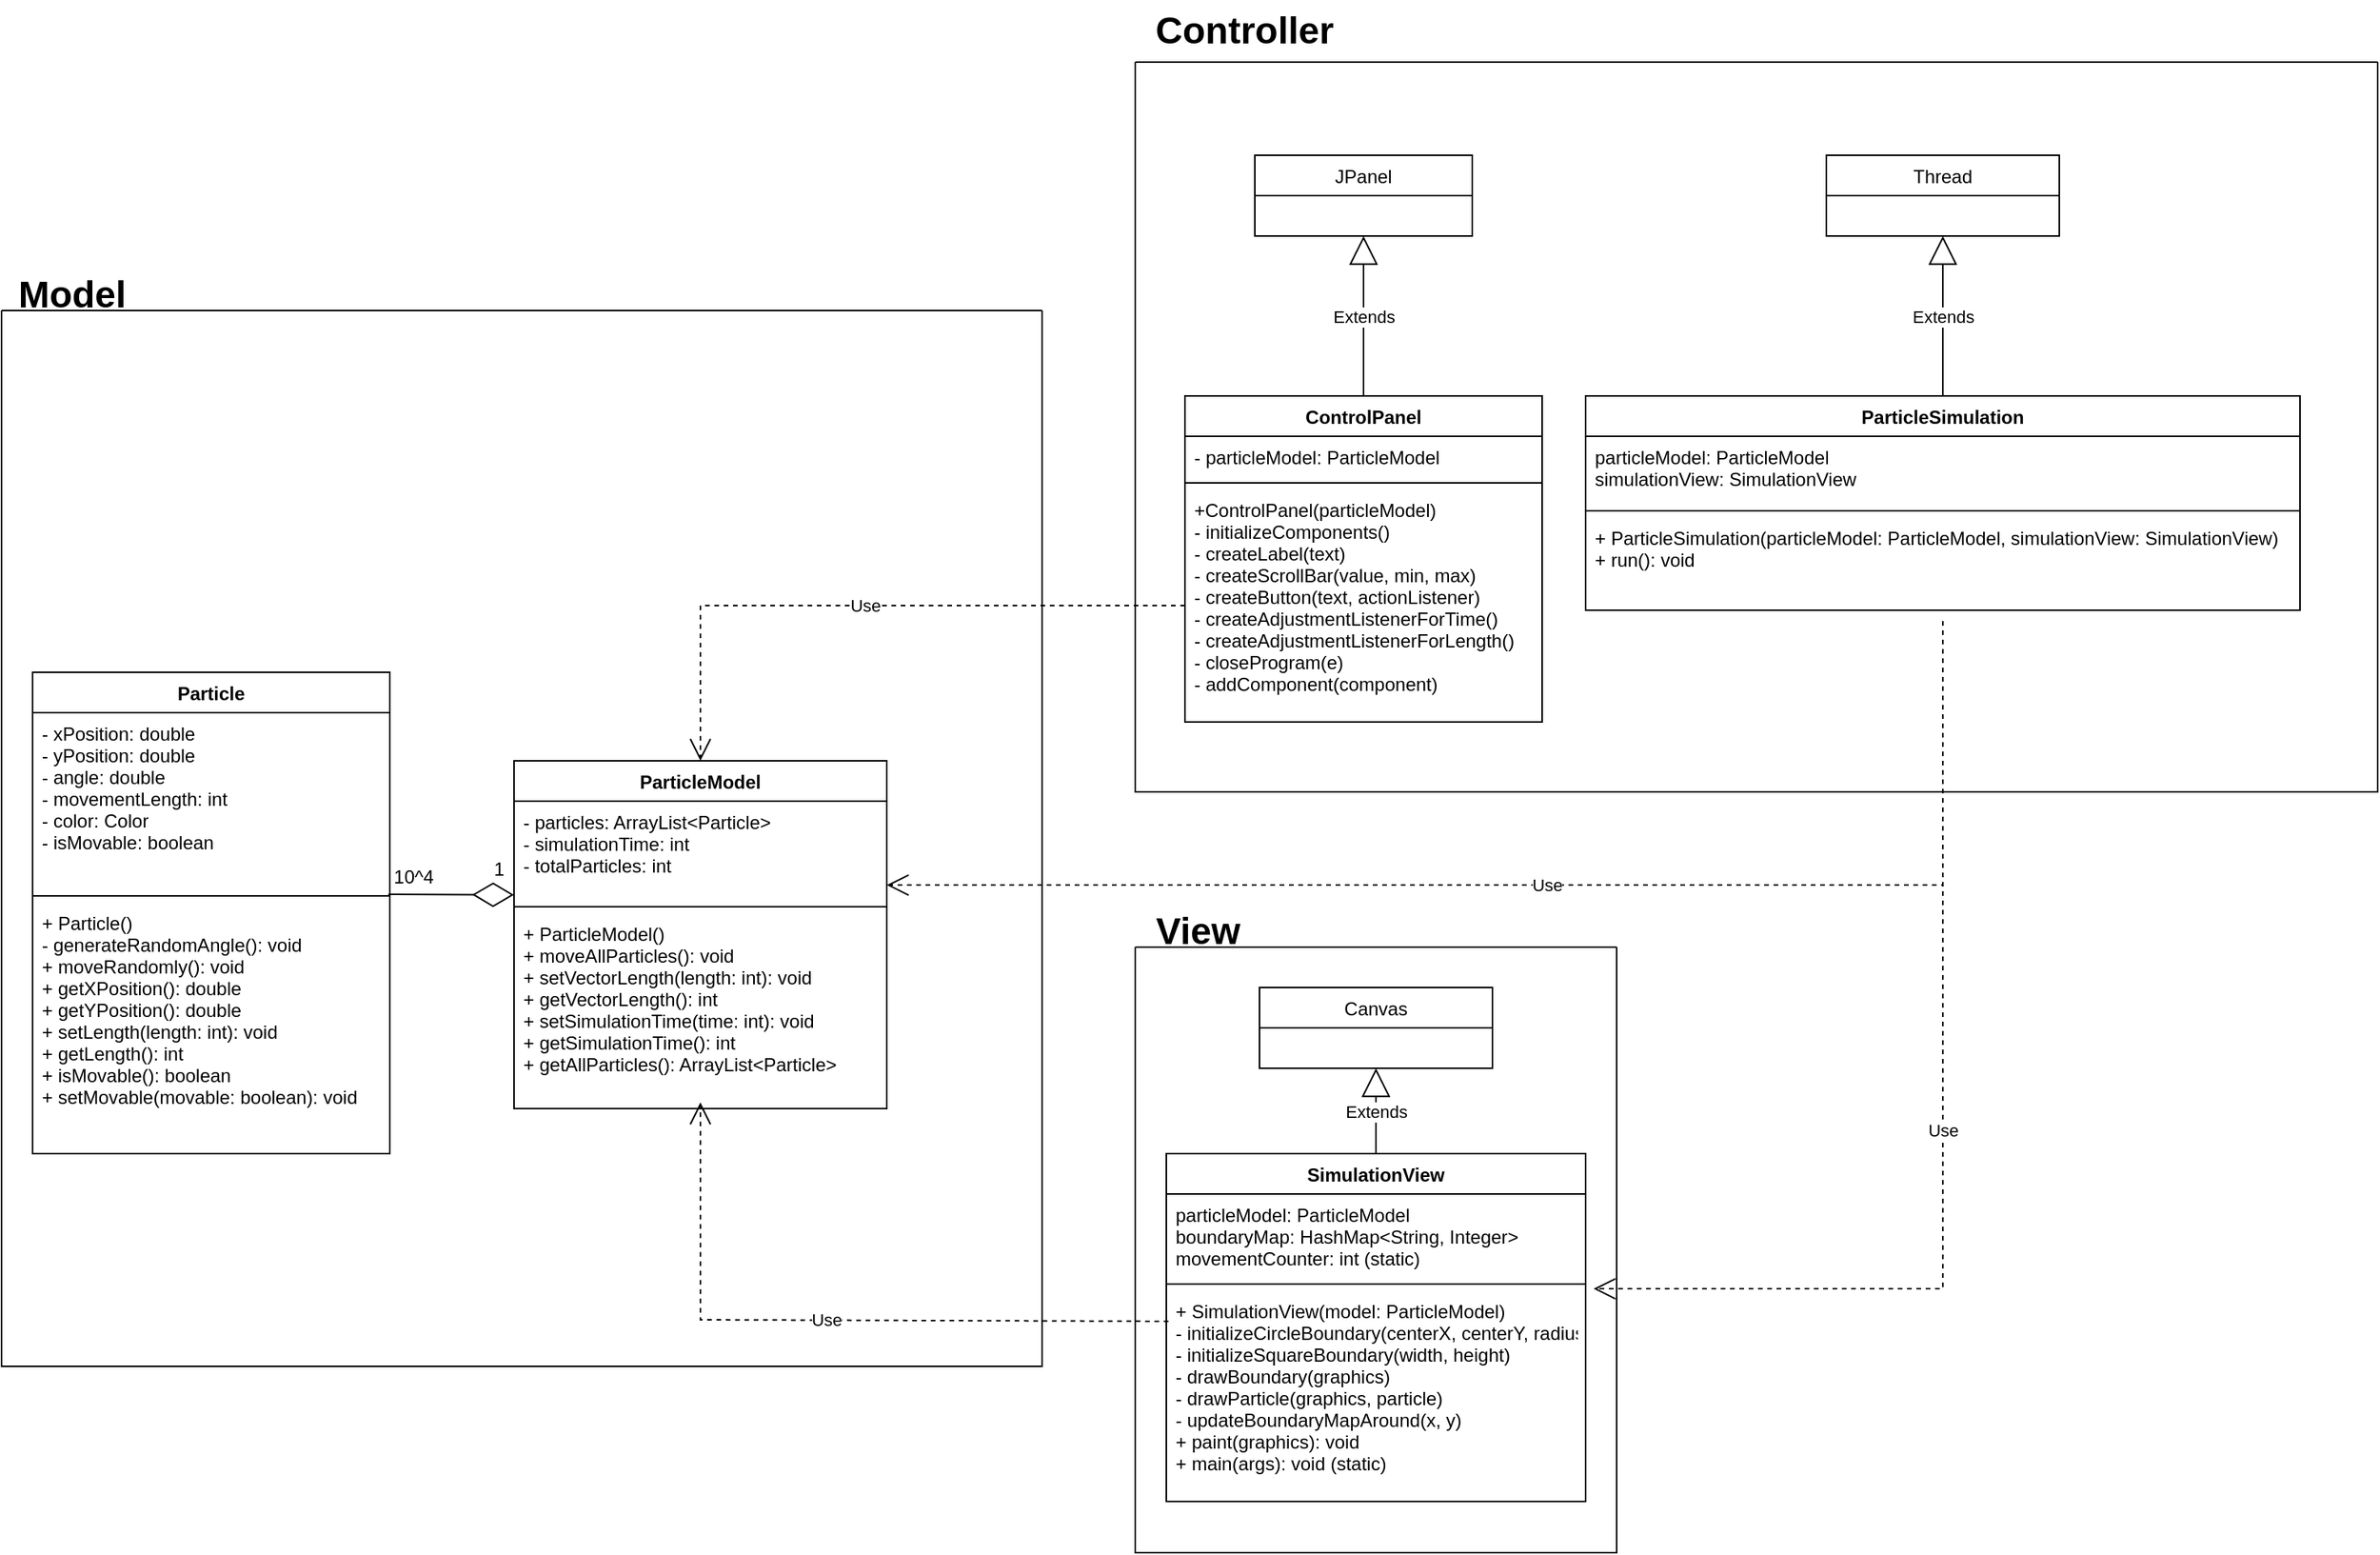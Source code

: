 <mxfile version="20.3.0" type="device"><diagram name="Page-1" id="929967ad-93f9-6ef4-fab6-5d389245f69c"><mxGraphModel dx="1438" dy="1432" grid="1" gridSize="10" guides="1" tooltips="1" connect="1" arrows="1" fold="1" page="1" pageScale="1.5" pageWidth="1169" pageHeight="826" background="none" math="0" shadow="0"><root><mxCell id="0" style=";html=1;"/><mxCell id="1" style=";html=1;" parent="0"/><mxCell id="3gR36aBgAwFLRbYseXKw-15" value="ControlPanel" style="swimlane;fontStyle=1;align=center;verticalAlign=top;childLayout=stackLayout;horizontal=1;startSize=26;horizontalStack=0;resizeParent=1;resizeParentMax=0;resizeLast=0;collapsible=1;marginBottom=0;" parent="1" vertex="1"><mxGeometry x="832" y="365" width="230" height="210" as="geometry"/></mxCell><mxCell id="3gR36aBgAwFLRbYseXKw-16" value="- particleModel: ParticleModel" style="text;strokeColor=none;fillColor=none;align=left;verticalAlign=top;spacingLeft=4;spacingRight=4;overflow=hidden;rotatable=0;points=[[0,0.5],[1,0.5]];portConstraint=eastwest;" parent="3gR36aBgAwFLRbYseXKw-15" vertex="1"><mxGeometry y="26" width="230" height="26" as="geometry"/></mxCell><mxCell id="3gR36aBgAwFLRbYseXKw-17" value="" style="line;strokeWidth=1;fillColor=none;align=left;verticalAlign=middle;spacingTop=-1;spacingLeft=3;spacingRight=3;rotatable=0;labelPosition=right;points=[];portConstraint=eastwest;strokeColor=inherit;" parent="3gR36aBgAwFLRbYseXKw-15" vertex="1"><mxGeometry y="52" width="230" height="8" as="geometry"/></mxCell><mxCell id="3gR36aBgAwFLRbYseXKw-18" value="+ControlPanel(particleModel)&#10;- initializeComponents()&#10;- createLabel(text)&#10;- createScrollBar(value, min, max)&#10;- createButton(text, actionListener)&#10;- createAdjustmentListenerForTime()&#10;- createAdjustmentListenerForLength()&#10;- closeProgram(e)&#10;- addComponent(component)" style="text;strokeColor=none;fillColor=none;align=left;verticalAlign=top;spacingLeft=4;spacingRight=4;overflow=hidden;rotatable=0;points=[[0,0.5],[1,0.5]];portConstraint=eastwest;" parent="3gR36aBgAwFLRbYseXKw-15" vertex="1"><mxGeometry y="60" width="230" height="150" as="geometry"/></mxCell><mxCell id="3gR36aBgAwFLRbYseXKw-19" value="Extends" style="endArrow=block;endSize=16;endFill=0;html=1;rounded=0;exitX=0.5;exitY=0;exitDx=0;exitDy=0;entryX=0.5;entryY=1;entryDx=0;entryDy=0;" parent="1" source="3gR36aBgAwFLRbYseXKw-15" target="3gR36aBgAwFLRbYseXKw-20" edge="1"><mxGeometry width="160" relative="1" as="geometry"><mxPoint x="932" y="213" as="sourcePoint"/><mxPoint x="947" y="253" as="targetPoint"/></mxGeometry></mxCell><mxCell id="3gR36aBgAwFLRbYseXKw-37" value="Particle" style="swimlane;fontStyle=1;align=center;verticalAlign=top;childLayout=stackLayout;horizontal=1;startSize=26;horizontalStack=0;resizeParent=1;resizeParentMax=0;resizeLast=0;collapsible=1;marginBottom=0;" parent="1" vertex="1"><mxGeometry x="90" y="543" width="230" height="310" as="geometry"/></mxCell><mxCell id="3gR36aBgAwFLRbYseXKw-38" value="- xPosition: double &#10;- yPosition: double &#10;- angle: double     &#10;- movementLength: int &#10;- color: Color      &#10;- isMovable: boolean" style="text;strokeColor=none;fillColor=none;align=left;verticalAlign=top;spacingLeft=4;spacingRight=4;overflow=hidden;rotatable=0;points=[[0,0.5],[1,0.5]];portConstraint=eastwest;" parent="3gR36aBgAwFLRbYseXKw-37" vertex="1"><mxGeometry y="26" width="230" height="114" as="geometry"/></mxCell><mxCell id="3gR36aBgAwFLRbYseXKw-39" value="" style="line;strokeWidth=1;fillColor=none;align=left;verticalAlign=middle;spacingTop=-1;spacingLeft=3;spacingRight=3;rotatable=0;labelPosition=right;points=[];portConstraint=eastwest;strokeColor=inherit;" parent="3gR36aBgAwFLRbYseXKw-37" vertex="1"><mxGeometry y="140" width="230" height="8" as="geometry"/></mxCell><mxCell id="3gR36aBgAwFLRbYseXKw-40" value="+ Particle()&#10;- generateRandomAngle(): void&#10;+ moveRandomly(): void&#10;+ getXPosition(): double&#10;+ getYPosition(): double&#10;+ setLength(length: int): void&#10;+ getLength(): int&#10;+ isMovable(): boolean&#10;+ setMovable(movable: boolean): void" style="text;strokeColor=none;fillColor=none;align=left;verticalAlign=top;spacingLeft=4;spacingRight=4;overflow=hidden;rotatable=0;points=[[0,0.5],[1,0.5]];portConstraint=eastwest;" parent="3gR36aBgAwFLRbYseXKw-37" vertex="1"><mxGeometry y="148" width="230" height="162" as="geometry"/></mxCell><mxCell id="3gR36aBgAwFLRbYseXKw-46" value="Extends" style="endArrow=block;endSize=16;endFill=0;html=1;rounded=0;entryX=0.5;entryY=1;entryDx=0;entryDy=0;exitX=0.5;exitY=0;exitDx=0;exitDy=0;" parent="1" source="3gR36aBgAwFLRbYseXKw-47" target="3gR36aBgAwFLRbYseXKw-45" edge="1"><mxGeometry width="160" relative="1" as="geometry"><mxPoint x="1057" y="403" as="sourcePoint"/><mxPoint x="1059.5" y="403.0" as="targetPoint"/></mxGeometry></mxCell><mxCell id="3gR36aBgAwFLRbYseXKw-47" value="ParticleSimulation" style="swimlane;fontStyle=1;align=center;verticalAlign=top;childLayout=stackLayout;horizontal=1;startSize=26;horizontalStack=0;resizeParent=1;resizeParentMax=0;resizeLast=0;collapsible=1;marginBottom=0;" parent="1" vertex="1"><mxGeometry x="1090" y="365" width="460" height="138" as="geometry"/></mxCell><mxCell id="3gR36aBgAwFLRbYseXKw-48" value="particleModel: ParticleModel&#10;simulationView: SimulationView" style="text;strokeColor=none;fillColor=none;align=left;verticalAlign=top;spacingLeft=4;spacingRight=4;overflow=hidden;rotatable=0;points=[[0,0.5],[1,0.5]];portConstraint=eastwest;" parent="3gR36aBgAwFLRbYseXKw-47" vertex="1"><mxGeometry y="26" width="460" height="44" as="geometry"/></mxCell><mxCell id="3gR36aBgAwFLRbYseXKw-49" value="" style="line;strokeWidth=1;fillColor=none;align=left;verticalAlign=middle;spacingTop=-1;spacingLeft=3;spacingRight=3;rotatable=0;labelPosition=right;points=[];portConstraint=eastwest;strokeColor=inherit;" parent="3gR36aBgAwFLRbYseXKw-47" vertex="1"><mxGeometry y="70" width="460" height="8" as="geometry"/></mxCell><mxCell id="3gR36aBgAwFLRbYseXKw-50" value="+ ParticleSimulation(particleModel: ParticleModel, simulationView: SimulationView)&#10;+ run(): void" style="text;strokeColor=none;fillColor=none;align=left;verticalAlign=top;spacingLeft=4;spacingRight=4;overflow=hidden;rotatable=0;points=[[0,0.5],[1,0.5]];portConstraint=eastwest;" parent="3gR36aBgAwFLRbYseXKw-47" vertex="1"><mxGeometry y="78" width="460" height="60" as="geometry"/></mxCell><mxCell id="3gR36aBgAwFLRbYseXKw-52" value="Extends" style="endArrow=block;endSize=16;endFill=0;html=1;rounded=0;entryX=0.5;entryY=1;entryDx=0;entryDy=0;exitX=0.5;exitY=0;exitDx=0;exitDy=0;" parent="1" source="3gR36aBgAwFLRbYseXKw-53" target="3gR36aBgAwFLRbYseXKw-51" edge="1"><mxGeometry width="160" relative="1" as="geometry"><mxPoint x="907" y="860" as="sourcePoint"/><mxPoint x="901.41" y="830.0" as="targetPoint"/></mxGeometry></mxCell><mxCell id="3gR36aBgAwFLRbYseXKw-53" value="SimulationView" style="swimlane;fontStyle=1;align=center;verticalAlign=top;childLayout=stackLayout;horizontal=1;startSize=26;horizontalStack=0;resizeParent=1;resizeParentMax=0;resizeLast=0;collapsible=1;marginBottom=0;" parent="1" vertex="1"><mxGeometry x="820" y="853" width="270" height="224" as="geometry"/></mxCell><mxCell id="3gR36aBgAwFLRbYseXKw-54" value="particleModel: ParticleModel&#10;boundaryMap: HashMap&lt;String, Integer&gt;&#10;movementCounter: int (static)" style="text;strokeColor=none;fillColor=none;align=left;verticalAlign=top;spacingLeft=4;spacingRight=4;overflow=hidden;rotatable=0;points=[[0,0.5],[1,0.5]];portConstraint=eastwest;" parent="3gR36aBgAwFLRbYseXKw-53" vertex="1"><mxGeometry y="26" width="270" height="54" as="geometry"/></mxCell><mxCell id="3gR36aBgAwFLRbYseXKw-55" value="" style="line;strokeWidth=1;fillColor=none;align=left;verticalAlign=middle;spacingTop=-1;spacingLeft=3;spacingRight=3;rotatable=0;labelPosition=right;points=[];portConstraint=eastwest;strokeColor=inherit;" parent="3gR36aBgAwFLRbYseXKw-53" vertex="1"><mxGeometry y="80" width="270" height="8" as="geometry"/></mxCell><mxCell id="3gR36aBgAwFLRbYseXKw-56" value="+ SimulationView(model: ParticleModel)&#10;- initializeCircleBoundary(centerX, centerY, radius)&#10;- initializeSquareBoundary(width, height)&#10;- drawBoundary(graphics)&#10;- drawParticle(graphics, particle)&#10;- updateBoundaryMapAround(x, y)&#10;+ paint(graphics): void&#10;+ main(args): void (static)" style="text;strokeColor=none;fillColor=none;align=left;verticalAlign=top;spacingLeft=4;spacingRight=4;overflow=hidden;rotatable=0;points=[[0,0.5],[1,0.5]];portConstraint=eastwest;" parent="3gR36aBgAwFLRbYseXKw-53" vertex="1"><mxGeometry y="88" width="270" height="136" as="geometry"/></mxCell><mxCell id="3gR36aBgAwFLRbYseXKw-57" value="Use" style="endArrow=open;endSize=12;dashed=1;html=1;rounded=0;exitX=0;exitY=0.5;exitDx=0;exitDy=0;" parent="1" source="3gR36aBgAwFLRbYseXKw-18" target="3gR36aBgAwFLRbYseXKw-41" edge="1"><mxGeometry width="160" relative="1" as="geometry"><mxPoint x="782" y="553" as="sourcePoint"/><mxPoint x="702" y="1043" as="targetPoint"/><Array as="points"><mxPoint x="710" y="500"/><mxPoint x="520" y="500"/><mxPoint x="520" y="540"/></Array></mxGeometry></mxCell><mxCell id="3gR36aBgAwFLRbYseXKw-58" value="" style="endArrow=diamondThin;endFill=0;endSize=24;html=1;rounded=0;exitX=0.996;exitY=-0.031;exitDx=0;exitDy=0;exitPerimeter=0;entryX=0;entryY=0.943;entryDx=0;entryDy=0;entryPerimeter=0;" parent="1" source="3gR36aBgAwFLRbYseXKw-40" target="3gR36aBgAwFLRbYseXKw-42" edge="1"><mxGeometry width="160" relative="1" as="geometry"><mxPoint x="612" y="893" as="sourcePoint"/><mxPoint x="400" y="680" as="targetPoint"/></mxGeometry></mxCell><mxCell id="3gR36aBgAwFLRbYseXKw-59" value="Use" style="endArrow=open;endSize=12;dashed=1;html=1;rounded=0;entryX=1;entryY=0.844;entryDx=0;entryDy=0;entryPerimeter=0;" parent="1" target="3gR36aBgAwFLRbYseXKw-42" edge="1"><mxGeometry width="160" relative="1" as="geometry"><mxPoint x="1320" y="510" as="sourcePoint"/><mxPoint x="640" y="680" as="targetPoint"/><Array as="points"><mxPoint x="1320" y="680"/></Array></mxGeometry></mxCell><mxCell id="3gR36aBgAwFLRbYseXKw-60" value="Use" style="endArrow=open;endSize=12;dashed=1;html=1;rounded=0;exitX=0.005;exitY=0.147;exitDx=0;exitDy=0;exitPerimeter=0;" parent="1" source="3gR36aBgAwFLRbYseXKw-56" edge="1"><mxGeometry width="160" relative="1" as="geometry"><mxPoint x="796.61" y="963.75" as="sourcePoint"/><mxPoint x="520" y="820" as="targetPoint"/><Array as="points"><mxPoint x="520" y="960"/></Array></mxGeometry></mxCell><mxCell id="bRf3rfXun6Sqn-EYKeeR-2" value="" style="swimlane;startSize=0;" parent="1" vertex="1"><mxGeometry x="70" y="310" width="670" height="680" as="geometry"/></mxCell><mxCell id="3gR36aBgAwFLRbYseXKw-41" value="ParticleModel" style="swimlane;fontStyle=1;align=center;verticalAlign=top;childLayout=stackLayout;horizontal=1;startSize=26;horizontalStack=0;resizeParent=1;resizeParentMax=0;resizeLast=0;collapsible=1;marginBottom=0;" parent="bRf3rfXun6Sqn-EYKeeR-2" vertex="1"><mxGeometry x="330" y="290" width="240" height="224" as="geometry"/></mxCell><mxCell id="3gR36aBgAwFLRbYseXKw-42" value="- particles: ArrayList&lt;Particle&gt;&#10;- simulationTime: int            &#10;- totalParticles: int" style="text;strokeColor=none;fillColor=none;align=left;verticalAlign=top;spacingLeft=4;spacingRight=4;overflow=hidden;rotatable=0;points=[[0,0.5],[1,0.5]];portConstraint=eastwest;" parent="3gR36aBgAwFLRbYseXKw-41" vertex="1"><mxGeometry y="26" width="240" height="64" as="geometry"/></mxCell><mxCell id="3gR36aBgAwFLRbYseXKw-43" value="" style="line;strokeWidth=1;fillColor=none;align=left;verticalAlign=middle;spacingTop=-1;spacingLeft=3;spacingRight=3;rotatable=0;labelPosition=right;points=[];portConstraint=eastwest;strokeColor=inherit;" parent="3gR36aBgAwFLRbYseXKw-41" vertex="1"><mxGeometry y="90" width="240" height="8" as="geometry"/></mxCell><mxCell id="3gR36aBgAwFLRbYseXKw-44" value="+ ParticleModel()&#10;+ moveAllParticles(): void&#10;+ setVectorLength(length: int): void&#10;+ getVectorLength(): int&#10;+ setSimulationTime(time: int): void&#10;+ getSimulationTime(): int&#10;+ getAllParticles(): ArrayList&lt;Particle&gt;" style="text;strokeColor=none;fillColor=none;align=left;verticalAlign=top;spacingLeft=4;spacingRight=4;overflow=hidden;rotatable=0;points=[[0,0.5],[1,0.5]];portConstraint=eastwest;" parent="3gR36aBgAwFLRbYseXKw-41" vertex="1"><mxGeometry y="98" width="240" height="126" as="geometry"/></mxCell><mxCell id="eNeSc9JQCY4JrHC5bBVe-3" value="10^4" style="text;html=1;align=center;verticalAlign=middle;resizable=0;points=[];autosize=1;strokeColor=none;fillColor=none;" parent="bRf3rfXun6Sqn-EYKeeR-2" vertex="1"><mxGeometry x="240" y="350" width="50" height="30" as="geometry"/></mxCell><mxCell id="bRf3rfXun6Sqn-EYKeeR-3" value="&lt;b&gt;&lt;font style=&quot;font-size: 24px;&quot;&gt;Model&lt;/font&gt;&lt;/b&gt;" style="text;html=1;align=center;verticalAlign=middle;resizable=0;points=[];autosize=1;strokeColor=none;fillColor=none;" parent="1" vertex="1"><mxGeometry x="70" y="280" width="90" height="40" as="geometry"/></mxCell><mxCell id="bRf3rfXun6Sqn-EYKeeR-4" value="&lt;b&gt;&lt;font style=&quot;font-size: 24px;&quot;&gt;View&lt;/font&gt;&lt;/b&gt;" style="text;html=1;align=center;verticalAlign=middle;resizable=0;points=[];autosize=1;strokeColor=none;fillColor=none;" parent="1" vertex="1"><mxGeometry x="800" y="690" width="80" height="40" as="geometry"/></mxCell><mxCell id="bRf3rfXun6Sqn-EYKeeR-5" value="" style="swimlane;startSize=0;" parent="1" vertex="1"><mxGeometry x="800" y="720" width="310" height="390" as="geometry"/></mxCell><mxCell id="3gR36aBgAwFLRbYseXKw-51" value="Canvas" style="swimlane;fontStyle=0;childLayout=stackLayout;horizontal=1;startSize=26;fillColor=none;horizontalStack=0;resizeParent=1;resizeParentMax=0;resizeLast=0;collapsible=1;marginBottom=0;" parent="bRf3rfXun6Sqn-EYKeeR-5" vertex="1"><mxGeometry x="80" y="26" width="150" height="52" as="geometry"/></mxCell><mxCell id="bRf3rfXun6Sqn-EYKeeR-6" value="" style="swimlane;startSize=0;" parent="1" vertex="1"><mxGeometry x="800" y="150" width="800" height="470" as="geometry"/></mxCell><mxCell id="3gR36aBgAwFLRbYseXKw-20" value="JPanel" style="swimlane;fontStyle=0;childLayout=stackLayout;horizontal=1;startSize=26;fillColor=none;horizontalStack=0;resizeParent=1;resizeParentMax=0;resizeLast=0;collapsible=1;marginBottom=0;" parent="bRf3rfXun6Sqn-EYKeeR-6" vertex="1"><mxGeometry x="77" y="60" width="140" height="52" as="geometry"/></mxCell><mxCell id="3gR36aBgAwFLRbYseXKw-45" value="Thread" style="swimlane;fontStyle=0;childLayout=stackLayout;horizontal=1;startSize=26;fillColor=none;horizontalStack=0;resizeParent=1;resizeParentMax=0;resizeLast=0;collapsible=1;marginBottom=0;" parent="bRf3rfXun6Sqn-EYKeeR-6" vertex="1"><mxGeometry x="445" y="60" width="150" height="52" as="geometry"/></mxCell><mxCell id="bRf3rfXun6Sqn-EYKeeR-8" value="&lt;b&gt;&lt;font style=&quot;font-size: 24px;&quot;&gt;Controller&lt;/font&gt;&lt;/b&gt;" style="text;html=1;align=center;verticalAlign=middle;resizable=0;points=[];autosize=1;strokeColor=none;fillColor=none;" parent="1" vertex="1"><mxGeometry x="800" y="110" width="140" height="40" as="geometry"/></mxCell><mxCell id="eNeSc9JQCY4JrHC5bBVe-2" value="1" style="text;html=1;align=center;verticalAlign=middle;resizable=0;points=[];autosize=1;strokeColor=none;fillColor=none;" parent="1" vertex="1"><mxGeometry x="375" y="655" width="30" height="30" as="geometry"/></mxCell><mxCell id="x8gSfwj92HnLbI3PBPCY-1" value="Use" style="endArrow=open;endSize=12;dashed=1;html=1;rounded=0;exitX=0.5;exitY=1.117;exitDx=0;exitDy=0;exitPerimeter=0;entryX=1.019;entryY=-0.007;entryDx=0;entryDy=0;entryPerimeter=0;" edge="1" parent="1" source="3gR36aBgAwFLRbYseXKw-50" target="3gR36aBgAwFLRbYseXKw-56"><mxGeometry width="160" relative="1" as="geometry"><mxPoint x="1320" y="510" as="sourcePoint"/><mxPoint x="1170" y="1000" as="targetPoint"/><Array as="points"><mxPoint x="1320" y="680"/><mxPoint x="1320" y="940"/></Array></mxGeometry></mxCell></root></mxGraphModel></diagram></mxfile>